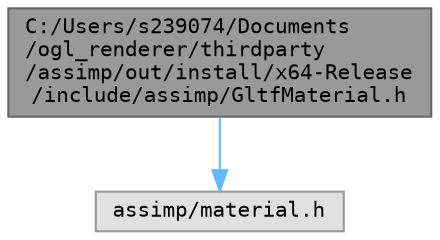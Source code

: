 digraph "C:/Users/s239074/Documents/ogl_renderer/thirdparty/assimp/out/install/x64-Release/include/assimp/GltfMaterial.h"
{
 // LATEX_PDF_SIZE
  bgcolor="transparent";
  edge [fontname=Terminal,fontsize=10,labelfontname=Helvetica,labelfontsize=10];
  node [fontname=Terminal,fontsize=10,shape=box,height=0.2,width=0.4];
  Node1 [label="C:/Users/s239074/Documents\l/ogl_renderer/thirdparty\l/assimp/out/install/x64-Release\l/include/assimp/GltfMaterial.h",height=0.2,width=0.4,color="gray40", fillcolor="grey60", style="filled", fontcolor="black",tooltip="glTF-specific material macros These will be made generic at some future date"];
  Node1 -> Node2 [color="steelblue1",style="solid"];
  Node2 [label="assimp/material.h",height=0.2,width=0.4,color="grey60", fillcolor="#E0E0E0", style="filled",tooltip=" "];
}
